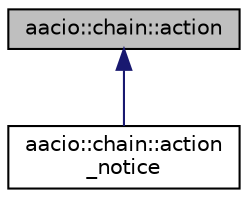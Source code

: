 digraph "aacio::chain::action"
{
  edge [fontname="Helvetica",fontsize="10",labelfontname="Helvetica",labelfontsize="10"];
  node [fontname="Helvetica",fontsize="10",shape=record];
  Node0 [label="aacio::chain::action",height=0.2,width=0.4,color="black", fillcolor="grey75", style="filled", fontcolor="black"];
  Node0 -> Node1 [dir="back",color="midnightblue",fontsize="10",style="solid"];
  Node1 [label="aacio::chain::action\l_notice",height=0.2,width=0.4,color="black", fillcolor="white", style="filled",URL="$structaacio_1_1chain_1_1action__notice.html"];
}
